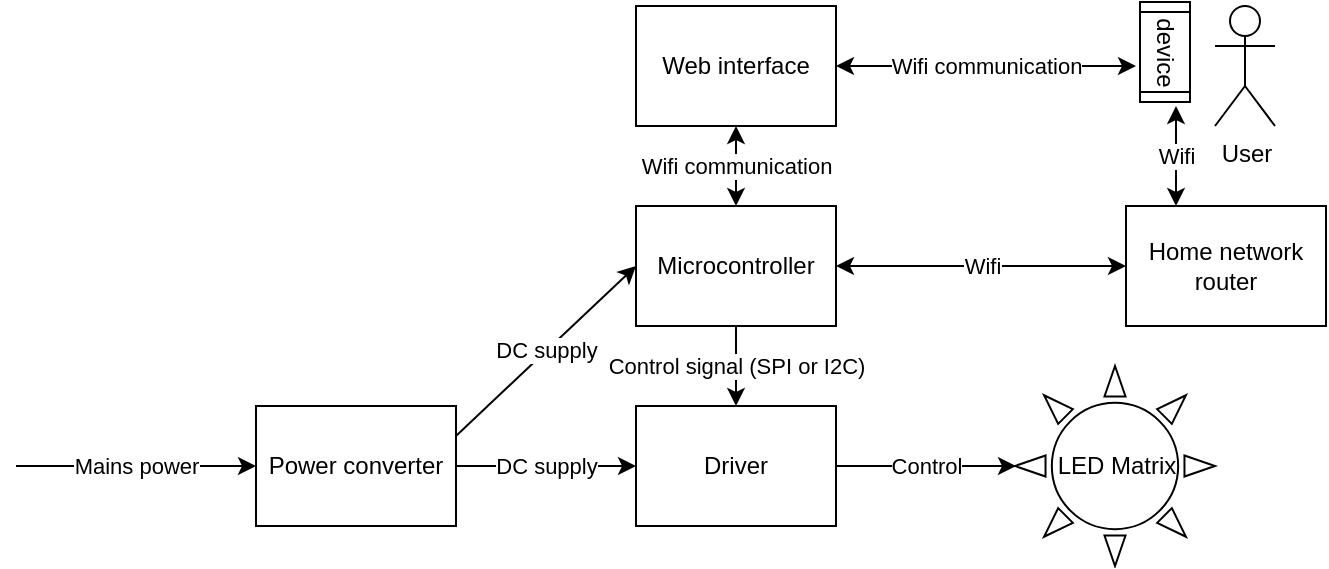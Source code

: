 <mxfile version="14.1.8" type="device"><diagram id="gbPo8Uz2tqgcRO2pYFGg" name="Page-1"><mxGraphModel dx="868" dy="510" grid="1" gridSize="10" guides="1" tooltips="1" connect="1" arrows="1" fold="1" page="1" pageScale="1" pageWidth="827" pageHeight="1169" math="0" shadow="0"><root><mxCell id="0"/><mxCell id="1" parent="0"/><mxCell id="nIO-XqbXz2LsdsYE7-84-4" value="" style="endArrow=classic;html=1;" parent="1" edge="1"><mxGeometry relative="1" as="geometry"><mxPoint x="20" y="260" as="sourcePoint"/><mxPoint x="140" y="260" as="targetPoint"/></mxGeometry></mxCell><mxCell id="nIO-XqbXz2LsdsYE7-84-5" value="Mains power" style="edgeLabel;resizable=0;html=1;align=center;verticalAlign=middle;" parent="nIO-XqbXz2LsdsYE7-84-4" connectable="0" vertex="1"><mxGeometry relative="1" as="geometry"/></mxCell><mxCell id="nIO-XqbXz2LsdsYE7-84-6" value="Power converter" style="rounded=0;whiteSpace=wrap;html=1;" parent="1" vertex="1"><mxGeometry x="140" y="230" width="100" height="60" as="geometry"/></mxCell><mxCell id="nIO-XqbXz2LsdsYE7-84-10" value="Microcontroller" style="rounded=0;whiteSpace=wrap;html=1;" parent="1" vertex="1"><mxGeometry x="330" y="130" width="100" height="60" as="geometry"/></mxCell><mxCell id="nIO-XqbXz2LsdsYE7-84-11" value="Driver" style="rounded=0;whiteSpace=wrap;html=1;" parent="1" vertex="1"><mxGeometry x="330" y="230" width="100" height="60" as="geometry"/></mxCell><mxCell id="nIO-XqbXz2LsdsYE7-84-13" value="User" style="shape=umlActor;verticalLabelPosition=bottom;verticalAlign=top;html=1;outlineConnect=0;" parent="1" vertex="1"><mxGeometry x="619.5" y="30" width="30" height="60" as="geometry"/></mxCell><mxCell id="nIO-XqbXz2LsdsYE7-84-14" value="Web interface" style="rounded=0;whiteSpace=wrap;html=1;" parent="1" vertex="1"><mxGeometry x="330" y="30" width="100" height="60" as="geometry"/></mxCell><mxCell id="nIO-XqbXz2LsdsYE7-84-15" value="&lt;div&gt;device&lt;/div&gt;" style="shape=process;whiteSpace=wrap;html=1;backgroundOutline=1;rotation=90;" parent="1" vertex="1"><mxGeometry x="569.5" y="40.5" width="50" height="25" as="geometry"/></mxCell><mxCell id="nIO-XqbXz2LsdsYE7-84-16" value="Wifi communication" style="endArrow=classic;startArrow=classic;html=1;exitX=1;exitY=0.5;exitDx=0;exitDy=0;" parent="1" source="nIO-XqbXz2LsdsYE7-84-14" edge="1"><mxGeometry width="50" height="50" relative="1" as="geometry"><mxPoint x="480" y="85" as="sourcePoint"/><mxPoint x="580" y="60" as="targetPoint"/></mxGeometry></mxCell><mxCell id="nIO-XqbXz2LsdsYE7-84-18" value="DC supply" style="endArrow=classic;html=1;exitX=1;exitY=0.5;exitDx=0;exitDy=0;entryX=0;entryY=0.5;entryDx=0;entryDy=0;" parent="1" source="nIO-XqbXz2LsdsYE7-84-6" target="nIO-XqbXz2LsdsYE7-84-11" edge="1"><mxGeometry width="50" height="50" relative="1" as="geometry"><mxPoint x="390" y="240" as="sourcePoint"/><mxPoint x="440" y="190" as="targetPoint"/></mxGeometry></mxCell><mxCell id="nIO-XqbXz2LsdsYE7-84-19" value="DC supply" style="endArrow=classic;html=1;exitX=1;exitY=0.25;exitDx=0;exitDy=0;entryX=0;entryY=0.5;entryDx=0;entryDy=0;" parent="1" source="nIO-XqbXz2LsdsYE7-84-6" target="nIO-XqbXz2LsdsYE7-84-10" edge="1"><mxGeometry width="50" height="50" relative="1" as="geometry"><mxPoint x="390" y="230" as="sourcePoint"/><mxPoint x="440" y="180" as="targetPoint"/></mxGeometry></mxCell><mxCell id="nIO-XqbXz2LsdsYE7-84-21" value="&lt;div&gt;Wifi communication&lt;/div&gt;" style="endArrow=classic;startArrow=classic;html=1;exitX=0.5;exitY=0;exitDx=0;exitDy=0;entryX=0.5;entryY=1;entryDx=0;entryDy=0;" parent="1" source="nIO-XqbXz2LsdsYE7-84-10" target="nIO-XqbXz2LsdsYE7-84-14" edge="1"><mxGeometry width="50" height="50" relative="1" as="geometry"><mxPoint x="440" y="220" as="sourcePoint"/><mxPoint x="490" y="170" as="targetPoint"/><Array as="points"/></mxGeometry></mxCell><mxCell id="nIO-XqbXz2LsdsYE7-84-23" value="Control signal (SPI or I2C)" style="endArrow=classic;html=1;exitX=0.5;exitY=1;exitDx=0;exitDy=0;entryX=0.5;entryY=0;entryDx=0;entryDy=0;" parent="1" source="nIO-XqbXz2LsdsYE7-84-10" target="nIO-XqbXz2LsdsYE7-84-11" edge="1"><mxGeometry width="50" height="50" relative="1" as="geometry"><mxPoint x="430" y="210" as="sourcePoint"/><mxPoint x="480" y="160" as="targetPoint"/></mxGeometry></mxCell><mxCell id="nIO-XqbXz2LsdsYE7-84-24" value="Home network router" style="rounded=0;whiteSpace=wrap;html=1;" parent="1" vertex="1"><mxGeometry x="575" y="130" width="100" height="60" as="geometry"/></mxCell><mxCell id="nIO-XqbXz2LsdsYE7-84-25" value="Wifi" style="endArrow=classic;startArrow=classic;html=1;exitX=0;exitY=0.5;exitDx=0;exitDy=0;entryX=1;entryY=0.5;entryDx=0;entryDy=0;" parent="1" source="nIO-XqbXz2LsdsYE7-84-24" target="nIO-XqbXz2LsdsYE7-84-10" edge="1"><mxGeometry width="50" height="50" relative="1" as="geometry"><mxPoint x="380" y="200" as="sourcePoint"/><mxPoint x="430" y="150" as="targetPoint"/></mxGeometry></mxCell><mxCell id="nIO-XqbXz2LsdsYE7-84-26" value="Wifi" style="endArrow=classic;startArrow=classic;html=1;exitX=0.25;exitY=0;exitDx=0;exitDy=0;" parent="1" source="nIO-XqbXz2LsdsYE7-84-24" edge="1"><mxGeometry width="50" height="50" relative="1" as="geometry"><mxPoint x="380" y="200" as="sourcePoint"/><mxPoint x="600" y="80" as="targetPoint"/></mxGeometry></mxCell><mxCell id="vqjoLDQlY7hcaGNmgycI-2" value="Control" style="endArrow=classic;html=1;exitX=1;exitY=0.5;exitDx=0;exitDy=0;entryX=0;entryY=0.5;entryDx=0;entryDy=0;" edge="1" parent="1" source="nIO-XqbXz2LsdsYE7-84-11"><mxGeometry width="50" height="50" relative="1" as="geometry"><mxPoint x="400" y="290" as="sourcePoint"/><mxPoint x="520" y="260" as="targetPoint"/></mxGeometry></mxCell><mxCell id="vqjoLDQlY7hcaGNmgycI-3" value="LED Matrix" style="verticalLabelPosition=middle;verticalAlign=middle;html=1;shape=mxgraph.basic.sun;labelPosition=center;align=center;" vertex="1" parent="1"><mxGeometry x="519.5" y="210" width="100" height="100" as="geometry"/></mxCell></root></mxGraphModel></diagram></mxfile>